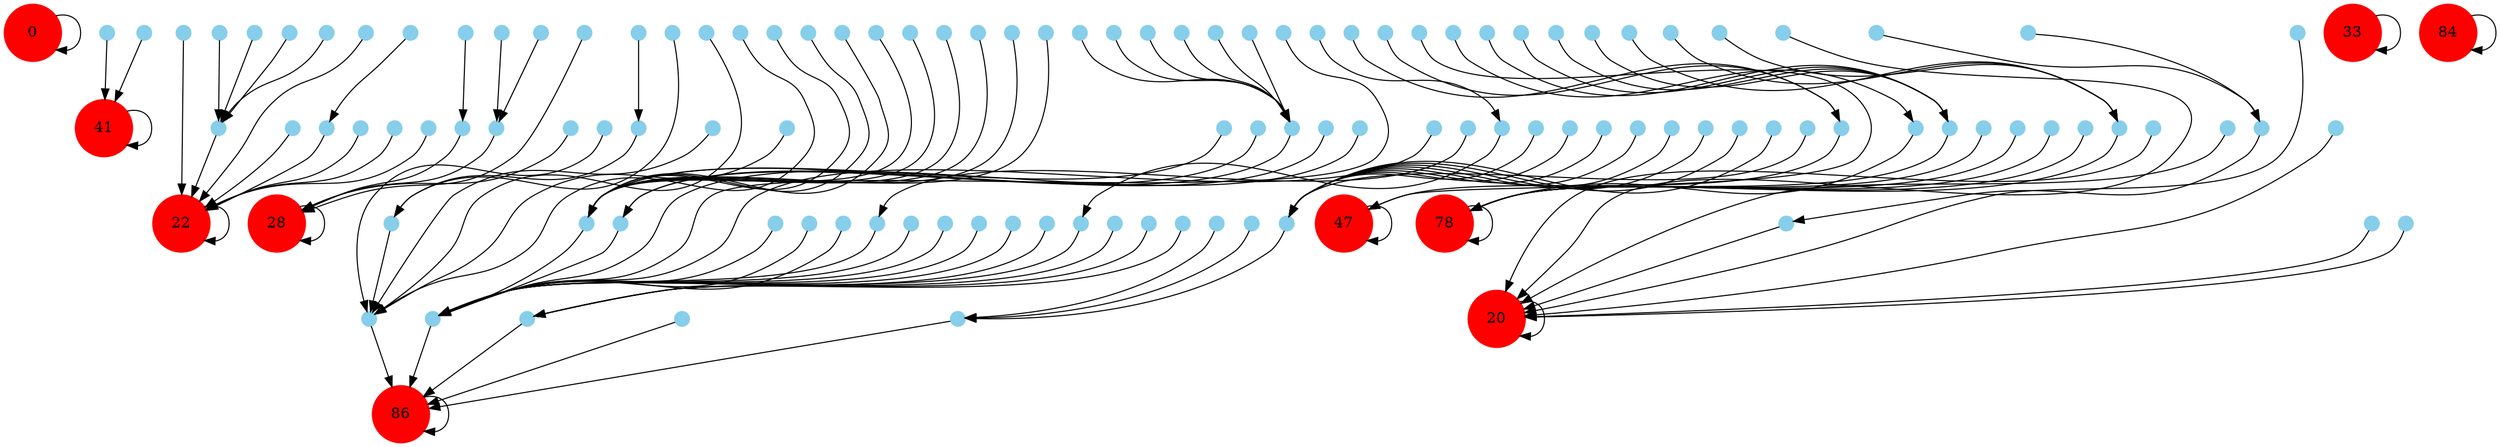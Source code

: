 Digraph G {
node [width=.2,height=.2,shape=circle,style=filled,color=skyblue];
overlap=scale;
0 [width=.75,height=.5,label=0, color=red, style=filled];
0 -> 0 [len=0.125,weight=0.25];
1 [label=""];
1 -> 41 [len=0.125,weight=0.25];
2 [label=""];
2 -> 22 [len=0.125,weight=0.25];
3 [label=""];
3 -> 21 [len=0.125,weight=0.25];
4 [label=""];
4 -> 94 [len=0.125,weight=0.25];
5 [label=""];
5 -> 29 [len=0.125,weight=0.25];
6 [label=""];
6 -> 86 [len=0.125,weight=0.25];
7 [label=""];
7 -> 31 [len=0.125,weight=0.25];
8 [label=""];
8 -> 40 [len=0.125,weight=0.25];
9 [label=""];
9 -> 41 [len=0.125,weight=0.25];
10 [label=""];
10 -> 6 [len=0.125,weight=0.25];
11 [label=""];
11 -> 45 [len=0.125,weight=0.25];
12 [label=""];
12 -> 78 [len=0.125,weight=0.25];
13 [label=""];
13 -> 45 [len=0.125,weight=0.25];
14 [label=""];
14 -> 94 [len=0.125,weight=0.25];
15 [label=""];
15 -> 31 [len=0.125,weight=0.25];
16 [label=""];
16 -> 20 [len=0.125,weight=0.25];
17 [label=""];
17 -> 52 [len=0.125,weight=0.25];
18 [label=""];
18 -> 20 [len=0.125,weight=0.25];
19 [label=""];
19 -> 20 [len=0.125,weight=0.25];
20 [width=.75,height=.5,label=20, color=red, style=filled];
20 -> 20 [len=0.125,weight=0.25];
21 [label=""];
21 -> 28 [len=0.125,weight=0.25];
22 [width=.75,height=.5,label=22, color=red, style=filled];
22 -> 22 [len=0.125,weight=0.25];
23 [label=""];
23 -> 20 [len=0.125,weight=0.25];
24 [label=""];
24 -> 36 [len=0.125,weight=0.25];
25 [label=""];
25 -> 44 [len=0.125,weight=0.25];
26 [label=""];
26 -> 20 [len=0.125,weight=0.25];
27 [label=""];
27 -> 52 [len=0.125,weight=0.25];
28 [width=.75,height=.5,label=28, color=red, style=filled];
28 -> 28 [len=0.125,weight=0.25];
29 [label=""];
29 -> 60 [len=0.125,weight=0.25];
30 [label=""];
30 -> 22 [len=0.125,weight=0.25];
31 [label=""];
31 -> 28 [len=0.125,weight=0.25];
32 [label=""];
32 -> 34 [len=0.125,weight=0.25];
33 [width=.75,height=.5,label=33, color=red, style=filled];
33 -> 33 [len=0.125,weight=0.25];
34 [label=""];
34 -> 6 [len=0.125,weight=0.25];
35 [label=""];
35 -> 39 [len=0.125,weight=0.25];
36 [label=""];
36 -> 70 [len=0.125,weight=0.25];
37 [label=""];
37 -> 47 [len=0.125,weight=0.25];
38 [label=""];
38 -> 86 [len=0.125,weight=0.25];
39 [label=""];
39 -> 23 [len=0.125,weight=0.25];
40 [label=""];
40 -> 34 [len=0.125,weight=0.25];
41 [width=.75,height=.5,label=41, color=red, style=filled];
41 -> 41 [len=0.125,weight=0.25];
42 [label=""];
42 -> 38 [len=0.125,weight=0.25];
43 [label=""];
43 -> 39 [len=0.125,weight=0.25];
44 [label=""];
44 -> 110 [len=0.125,weight=0.25];
45 [label=""];
45 -> 47 [len=0.125,weight=0.25];
46 [label=""];
46 -> 70 [len=0.125,weight=0.25];
47 [width=.75,height=.5,label=47, color=red, style=filled];
47 -> 47 [len=0.125,weight=0.25];
48 [label=""];
48 -> 36 [len=0.125,weight=0.25];
49 [label=""];
49 -> 36 [len=0.125,weight=0.25];
50 [label=""];
50 -> 22 [len=0.125,weight=0.25];
51 [label=""];
51 -> 52 [len=0.125,weight=0.25];
52 [label=""];
52 -> 22 [len=0.125,weight=0.25];
53 [label=""];
53 -> 52 [len=0.125,weight=0.25];
54 [label=""];
54 -> 22 [len=0.125,weight=0.25];
55 [label=""];
55 -> 22 [len=0.125,weight=0.25];
56 [label=""];
56 -> 36 [len=0.125,weight=0.25];
57 [label=""];
57 -> 36 [len=0.125,weight=0.25];
58 [label=""];
58 -> 38 [len=0.125,weight=0.25];
59 [label=""];
59 -> 36 [len=0.125,weight=0.25];
60 [label=""];
60 -> 38 [len=0.125,weight=0.25];
61 [label=""];
61 -> 44 [len=0.125,weight=0.25];
62 [label=""];
62 -> 22 [len=0.125,weight=0.25];
63 [label=""];
63 -> 54 [len=0.125,weight=0.25];
64 [label=""];
64 -> 68 [len=0.125,weight=0.25];
65 [label=""];
65 -> 12 [len=0.125,weight=0.25];
66 [label=""];
66 -> 70 [len=0.125,weight=0.25];
67 [label=""];
67 -> 4 [len=0.125,weight=0.25];
68 [label=""];
68 -> 78 [len=0.125,weight=0.25];
69 [label=""];
69 -> 76 [len=0.125,weight=0.25];
70 [label=""];
70 -> 86 [len=0.125,weight=0.25];
71 [label=""];
71 -> 94 [len=0.125,weight=0.25];
72 [label=""];
72 -> 76 [len=0.125,weight=0.25];
73 [label=""];
73 -> 44 [len=0.125,weight=0.25];
74 [label=""];
74 -> 70 [len=0.125,weight=0.25];
75 [label=""];
75 -> 12 [len=0.125,weight=0.25];
76 [label=""];
76 -> 78 [len=0.125,weight=0.25];
77 [label=""];
77 -> 76 [len=0.125,weight=0.25];
78 [width=.75,height=.5,label=78, color=red, style=filled];
78 -> 78 [len=0.125,weight=0.25];
79 [label=""];
79 -> 78 [len=0.125,weight=0.25];
80 [label=""];
80 -> 4 [len=0.125,weight=0.25];
81 [label=""];
81 -> 4 [len=0.125,weight=0.25];
82 [label=""];
82 -> 20 [len=0.125,weight=0.25];
83 [label=""];
83 -> 20 [len=0.125,weight=0.25];
84 [width=.75,height=.5,label=84, color=red, style=filled];
84 -> 84 [len=0.125,weight=0.25];
85 [label=""];
85 -> 28 [len=0.125,weight=0.25];
86 [width=.75,height=.5,label=86, color=red, style=filled];
86 -> 86 [len=0.125,weight=0.25];
87 [label=""];
87 -> 20 [len=0.125,weight=0.25];
88 [label=""];
88 -> 4 [len=0.125,weight=0.25];
89 [label=""];
89 -> 44 [len=0.125,weight=0.25];
90 [label=""];
90 -> 4 [len=0.125,weight=0.25];
91 [label=""];
91 -> 4 [len=0.125,weight=0.25];
92 [label=""];
92 -> 76 [len=0.125,weight=0.25];
93 [label=""];
93 -> 12 [len=0.125,weight=0.25];
94 [label=""];
94 -> 86 [len=0.125,weight=0.25];
95 [label=""];
95 -> 28 [len=0.125,weight=0.25];
96 [label=""];
96 -> 70 [len=0.125,weight=0.25];
97 [label=""];
97 -> 36 [len=0.125,weight=0.25];
98 [label=""];
98 -> 70 [len=0.125,weight=0.25];
99 [label=""];
99 -> 6 [len=0.125,weight=0.25];
100 [label=""];
100 -> 70 [len=0.125,weight=0.25];
101 [label=""];
101 -> 78 [len=0.125,weight=0.25];
102 [label=""];
102 -> 70 [len=0.125,weight=0.25];
103 [label=""];
103 -> 70 [len=0.125,weight=0.25];
104 [label=""];
104 -> 102 [len=0.125,weight=0.25];
105 [label=""];
105 -> 44 [len=0.125,weight=0.25];
106 [label=""];
106 -> 70 [len=0.125,weight=0.25];
107 [label=""];
107 -> 38 [len=0.125,weight=0.25];
108 [label=""];
108 -> 78 [len=0.125,weight=0.25];
109 [label=""];
109 -> 110 [len=0.125,weight=0.25];
110 [label=""];
110 -> 70 [len=0.125,weight=0.25];
111 [label=""];
111 -> 78 [len=0.125,weight=0.25];
112 [label=""];
112 -> 4 [len=0.125,weight=0.25];
113 [label=""];
113 -> 36 [len=0.125,weight=0.25];
114 [label=""];
114 -> 6 [len=0.125,weight=0.25];
115 [label=""];
115 -> 4 [len=0.125,weight=0.25];
116 [label=""];
116 -> 70 [len=0.125,weight=0.25];
117 [label=""];
117 -> 4 [len=0.125,weight=0.25];
118 [label=""];
118 -> 86 [len=0.125,weight=0.25];
119 [label=""];
119 -> 22 [len=0.125,weight=0.25];
120 [label=""];
120 -> 36 [len=0.125,weight=0.25];
121 [label=""];
121 -> 36 [len=0.125,weight=0.25];
122 [label=""];
122 -> 6 [len=0.125,weight=0.25];
123 [label=""];
123 -> 36 [len=0.125,weight=0.25];
124 [label=""];
124 -> 70 [len=0.125,weight=0.25];
125 [label=""];
125 -> 44 [len=0.125,weight=0.25];
126 [label=""];
126 -> 70 [len=0.125,weight=0.25];
127 [label=""];
127 -> 6 [len=0.125,weight=0.25];
}

